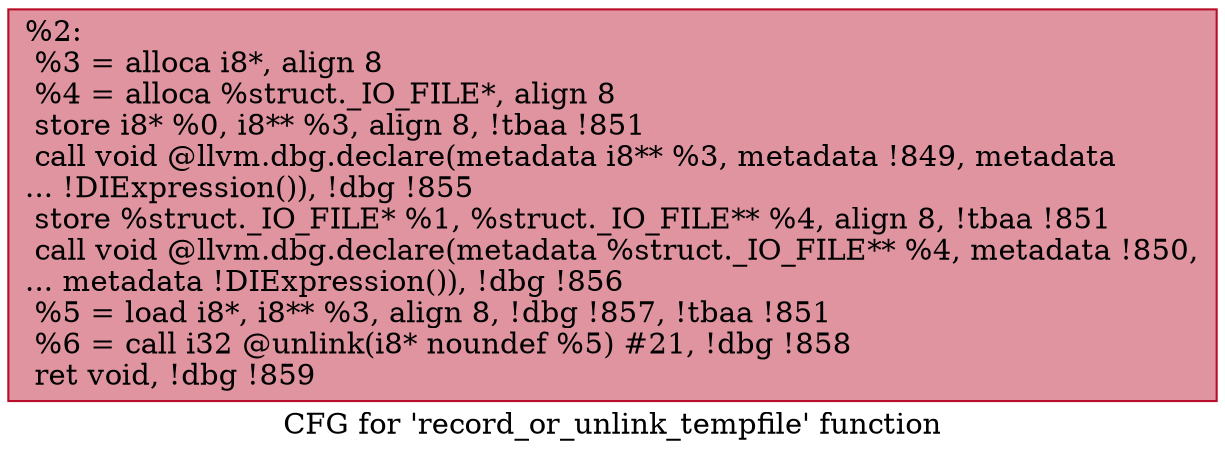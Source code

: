 digraph "CFG for 'record_or_unlink_tempfile' function" {
	label="CFG for 'record_or_unlink_tempfile' function";

	Node0x22e0c10 [shape=record,color="#b70d28ff", style=filled, fillcolor="#b70d2870",label="{%2:\l  %3 = alloca i8*, align 8\l  %4 = alloca %struct._IO_FILE*, align 8\l  store i8* %0, i8** %3, align 8, !tbaa !851\l  call void @llvm.dbg.declare(metadata i8** %3, metadata !849, metadata\l... !DIExpression()), !dbg !855\l  store %struct._IO_FILE* %1, %struct._IO_FILE** %4, align 8, !tbaa !851\l  call void @llvm.dbg.declare(metadata %struct._IO_FILE** %4, metadata !850,\l... metadata !DIExpression()), !dbg !856\l  %5 = load i8*, i8** %3, align 8, !dbg !857, !tbaa !851\l  %6 = call i32 @unlink(i8* noundef %5) #21, !dbg !858\l  ret void, !dbg !859\l}"];
}
